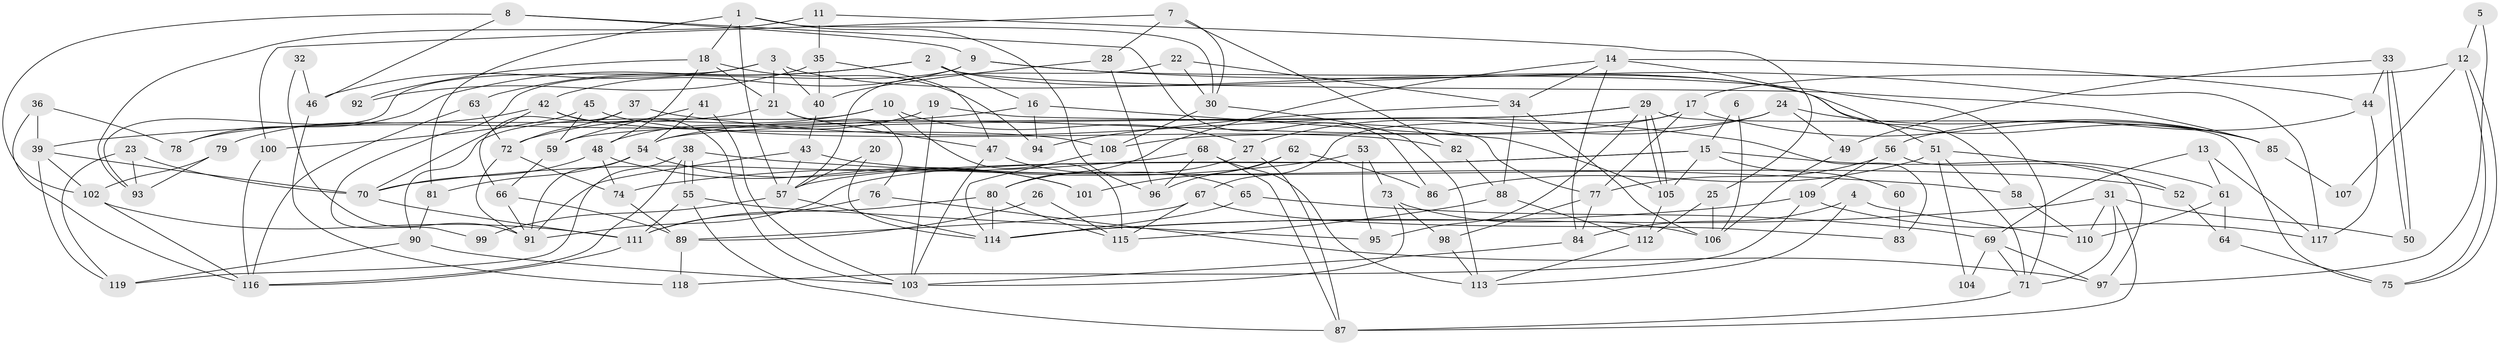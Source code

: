 // Generated by graph-tools (version 1.1) at 2025/26/03/09/25 03:26:13]
// undirected, 119 vertices, 238 edges
graph export_dot {
graph [start="1"]
  node [color=gray90,style=filled];
  1;
  2;
  3;
  4;
  5;
  6;
  7;
  8;
  9;
  10;
  11;
  12;
  13;
  14;
  15;
  16;
  17;
  18;
  19;
  20;
  21;
  22;
  23;
  24;
  25;
  26;
  27;
  28;
  29;
  30;
  31;
  32;
  33;
  34;
  35;
  36;
  37;
  38;
  39;
  40;
  41;
  42;
  43;
  44;
  45;
  46;
  47;
  48;
  49;
  50;
  51;
  52;
  53;
  54;
  55;
  56;
  57;
  58;
  59;
  60;
  61;
  62;
  63;
  64;
  65;
  66;
  67;
  68;
  69;
  70;
  71;
  72;
  73;
  74;
  75;
  76;
  77;
  78;
  79;
  80;
  81;
  82;
  83;
  84;
  85;
  86;
  87;
  88;
  89;
  90;
  91;
  92;
  93;
  94;
  95;
  96;
  97;
  98;
  99;
  100;
  101;
  102;
  103;
  104;
  105;
  106;
  107;
  108;
  109;
  110;
  111;
  112;
  113;
  114;
  115;
  116;
  117;
  118;
  119;
  1 -- 18;
  1 -- 30;
  1 -- 57;
  1 -- 81;
  1 -- 96;
  2 -- 63;
  2 -- 16;
  2 -- 58;
  2 -- 78;
  2 -- 85;
  3 -- 93;
  3 -- 21;
  3 -- 40;
  3 -- 46;
  3 -- 85;
  4 -- 113;
  4 -- 110;
  4 -- 84;
  5 -- 12;
  5 -- 97;
  6 -- 106;
  6 -- 15;
  7 -- 28;
  7 -- 82;
  7 -- 30;
  7 -- 100;
  8 -- 102;
  8 -- 9;
  8 -- 46;
  8 -- 86;
  9 -- 117;
  9 -- 42;
  9 -- 71;
  9 -- 99;
  10 -- 90;
  10 -- 27;
  10 -- 72;
  10 -- 115;
  11 -- 25;
  11 -- 93;
  11 -- 35;
  12 -- 17;
  12 -- 75;
  12 -- 75;
  12 -- 107;
  13 -- 117;
  13 -- 69;
  13 -- 61;
  14 -- 84;
  14 -- 34;
  14 -- 44;
  14 -- 51;
  14 -- 80;
  15 -- 57;
  15 -- 61;
  15 -- 60;
  15 -- 91;
  15 -- 105;
  16 -- 105;
  16 -- 39;
  16 -- 94;
  17 -- 85;
  17 -- 54;
  17 -- 67;
  17 -- 77;
  18 -- 48;
  18 -- 21;
  18 -- 92;
  18 -- 94;
  19 -- 103;
  19 -- 77;
  19 -- 48;
  20 -- 114;
  20 -- 57;
  21 -- 47;
  21 -- 76;
  21 -- 78;
  22 -- 57;
  22 -- 30;
  22 -- 34;
  23 -- 70;
  23 -- 119;
  23 -- 93;
  24 -- 85;
  24 -- 108;
  24 -- 27;
  24 -- 49;
  25 -- 112;
  25 -- 106;
  26 -- 89;
  26 -- 115;
  27 -- 80;
  27 -- 87;
  28 -- 40;
  28 -- 96;
  29 -- 75;
  29 -- 105;
  29 -- 105;
  29 -- 54;
  29 -- 59;
  29 -- 95;
  30 -- 113;
  30 -- 108;
  31 -- 71;
  31 -- 87;
  31 -- 50;
  31 -- 110;
  31 -- 114;
  32 -- 46;
  32 -- 91;
  33 -- 49;
  33 -- 50;
  33 -- 50;
  33 -- 44;
  34 -- 94;
  34 -- 88;
  34 -- 106;
  35 -- 40;
  35 -- 47;
  35 -- 92;
  36 -- 78;
  36 -- 116;
  36 -- 39;
  37 -- 72;
  37 -- 66;
  37 -- 83;
  38 -- 55;
  38 -- 55;
  38 -- 119;
  38 -- 58;
  38 -- 116;
  39 -- 70;
  39 -- 102;
  39 -- 119;
  40 -- 43;
  41 -- 59;
  41 -- 54;
  41 -- 103;
  42 -- 108;
  42 -- 70;
  42 -- 79;
  42 -- 103;
  43 -- 57;
  43 -- 91;
  43 -- 52;
  44 -- 56;
  44 -- 117;
  45 -- 59;
  45 -- 100;
  45 -- 82;
  46 -- 118;
  47 -- 103;
  47 -- 65;
  48 -- 101;
  48 -- 70;
  48 -- 74;
  49 -- 106;
  51 -- 71;
  51 -- 52;
  51 -- 86;
  51 -- 104;
  52 -- 64;
  53 -- 95;
  53 -- 73;
  53 -- 74;
  54 -- 91;
  54 -- 81;
  54 -- 101;
  55 -- 111;
  55 -- 87;
  55 -- 95;
  56 -- 77;
  56 -- 97;
  56 -- 109;
  57 -- 114;
  57 -- 99;
  58 -- 110;
  59 -- 66;
  60 -- 83;
  61 -- 110;
  61 -- 64;
  62 -- 96;
  62 -- 86;
  62 -- 101;
  63 -- 116;
  63 -- 72;
  64 -- 75;
  65 -- 114;
  65 -- 69;
  66 -- 89;
  66 -- 91;
  67 -- 115;
  67 -- 83;
  67 -- 89;
  68 -- 70;
  68 -- 87;
  68 -- 96;
  68 -- 113;
  69 -- 71;
  69 -- 97;
  69 -- 104;
  70 -- 111;
  71 -- 87;
  72 -- 74;
  72 -- 91;
  73 -- 103;
  73 -- 98;
  73 -- 106;
  74 -- 89;
  76 -- 97;
  76 -- 111;
  77 -- 84;
  77 -- 98;
  79 -- 102;
  79 -- 93;
  80 -- 114;
  80 -- 111;
  80 -- 115;
  81 -- 90;
  82 -- 88;
  84 -- 103;
  85 -- 107;
  88 -- 115;
  88 -- 112;
  89 -- 118;
  90 -- 103;
  90 -- 119;
  98 -- 113;
  100 -- 116;
  102 -- 116;
  102 -- 111;
  105 -- 112;
  108 -- 114;
  109 -- 118;
  109 -- 114;
  109 -- 117;
  111 -- 116;
  112 -- 113;
}
